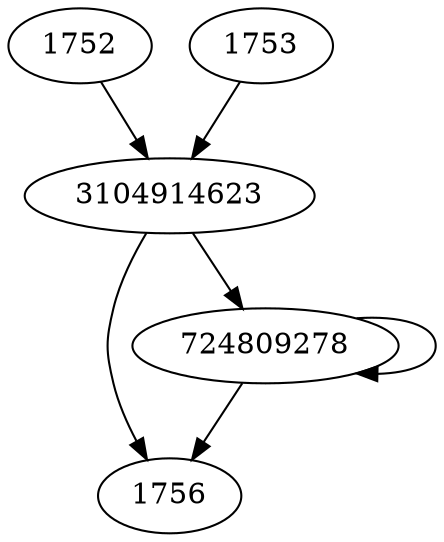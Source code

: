 digraph  {
1752;
1753;
1756;
724809278;
3104914623;
1752 -> 3104914623;
1753 -> 3104914623;
724809278 -> 724809278;
724809278 -> 1756;
3104914623 -> 724809278;
3104914623 -> 1756;
}
